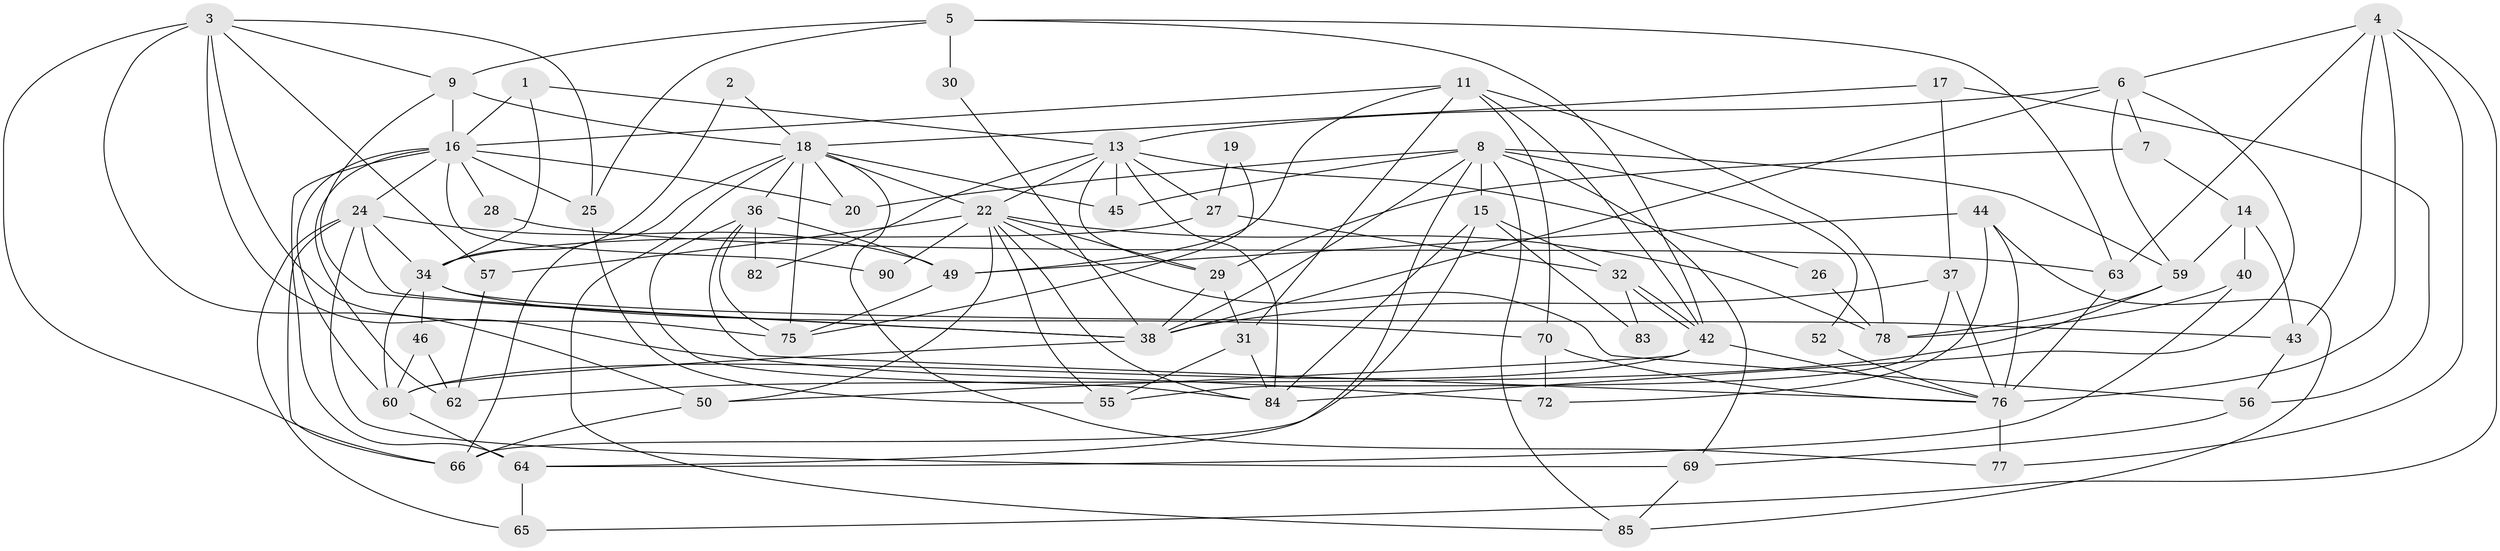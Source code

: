 // original degree distribution, {3: 0.32967032967032966, 2: 0.10989010989010989, 6: 0.15384615384615385, 4: 0.25274725274725274, 5: 0.10989010989010989, 7: 0.04395604395604396}
// Generated by graph-tools (version 1.1) at 2025/11/02/27/25 16:11:19]
// undirected, 63 vertices, 149 edges
graph export_dot {
graph [start="1"]
  node [color=gray90,style=filled];
  1;
  2;
  3 [super="+80"];
  4 [super="+51"];
  5 [super="+12"];
  6 [super="+10"];
  7;
  8 [super="+58"];
  9 [super="+87"];
  11 [super="+21"];
  13 [super="+23"];
  14;
  15 [super="+39"];
  16 [super="+53"];
  17;
  18 [super="+68"];
  19;
  20 [super="+33"];
  22 [super="+35"];
  24 [super="+41"];
  25 [super="+47"];
  26;
  27;
  28;
  29 [super="+67"];
  30;
  31;
  32 [super="+73"];
  34 [super="+86"];
  36 [super="+91"];
  37 [super="+54"];
  38 [super="+61"];
  40;
  42 [super="+48"];
  43 [super="+81"];
  44;
  45;
  46;
  49;
  50;
  52;
  55 [super="+74"];
  56;
  57;
  59;
  60 [super="+79"];
  62;
  63;
  64 [super="+89"];
  65;
  66 [super="+71"];
  69;
  70;
  72;
  75;
  76 [super="+88"];
  77;
  78;
  82;
  83;
  84;
  85;
  90;
  1 -- 34;
  1 -- 16;
  1 -- 13;
  2 -- 18;
  2 -- 34;
  3 -- 66;
  3 -- 9;
  3 -- 50;
  3 -- 72;
  3 -- 57;
  3 -- 75;
  3 -- 25;
  4 -- 65;
  4 -- 6;
  4 -- 76;
  4 -- 77;
  4 -- 43;
  4 -- 63;
  5 -- 42;
  5 -- 25 [weight=2];
  5 -- 30 [weight=2];
  5 -- 63;
  5 -- 9;
  6 -- 13;
  6 -- 7;
  6 -- 38;
  6 -- 59;
  6 -- 84;
  7 -- 14;
  7 -- 29;
  8 -- 85;
  8 -- 15;
  8 -- 64;
  8 -- 52;
  8 -- 69;
  8 -- 38;
  8 -- 59;
  8 -- 45;
  8 -- 20;
  9 -- 18;
  9 -- 16;
  9 -- 38;
  11 -- 31;
  11 -- 78;
  11 -- 70;
  11 -- 49;
  11 -- 42;
  11 -- 16;
  13 -- 45;
  13 -- 82;
  13 -- 29;
  13 -- 84;
  13 -- 22;
  13 -- 26;
  13 -- 27;
  14 -- 40;
  14 -- 59;
  14 -- 43;
  15 -- 83;
  15 -- 66;
  15 -- 84;
  15 -- 32;
  16 -- 60;
  16 -- 62;
  16 -- 90;
  16 -- 20;
  16 -- 24;
  16 -- 28;
  16 -- 64;
  16 -- 25;
  17 -- 56;
  17 -- 18;
  17 -- 37;
  18 -- 45;
  18 -- 22;
  18 -- 85;
  18 -- 66;
  18 -- 20;
  18 -- 75;
  18 -- 77;
  18 -- 36;
  19 -- 75;
  19 -- 27;
  22 -- 50;
  22 -- 78;
  22 -- 90;
  22 -- 84;
  22 -- 55;
  22 -- 56;
  22 -- 57;
  22 -- 29;
  24 -- 34;
  24 -- 65;
  24 -- 49;
  24 -- 66;
  24 -- 69;
  24 -- 38;
  25 -- 55;
  26 -- 78;
  27 -- 32;
  27 -- 34;
  28 -- 63;
  29 -- 38;
  29 -- 31;
  30 -- 38;
  31 -- 84;
  31 -- 55;
  32 -- 42;
  32 -- 42;
  32 -- 83;
  34 -- 70;
  34 -- 43;
  34 -- 60;
  34 -- 46;
  36 -- 49;
  36 -- 75;
  36 -- 84;
  36 -- 76;
  36 -- 82;
  37 -- 38;
  37 -- 76;
  37 -- 55;
  38 -- 60;
  40 -- 78;
  40 -- 64;
  42 -- 50;
  42 -- 60;
  42 -- 76;
  43 -- 56;
  44 -- 49;
  44 -- 72;
  44 -- 85;
  44 -- 76;
  46 -- 62;
  46 -- 60;
  49 -- 75;
  50 -- 66;
  52 -- 76;
  56 -- 69;
  57 -- 62;
  59 -- 62;
  59 -- 78;
  60 -- 64;
  63 -- 76 [weight=2];
  64 -- 65;
  69 -- 85;
  70 -- 72;
  70 -- 76;
  76 -- 77;
}

